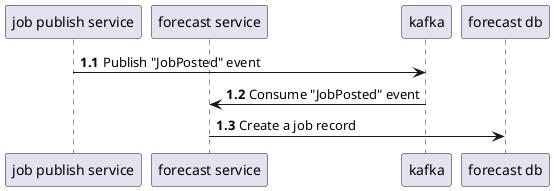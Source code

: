 @startuml
'https://plantuml.com/sequence-diagram

autonumber 1.1

participant "job publish service" as JPS
participant "forecast service" as FS
participant kafka
participant "forecast db" as FDb

JPS -> kafka: Publish "JobPosted" event
kafka -> FS: Consume "JobPosted" event
FS -> FDb: Create a job record

@enduml